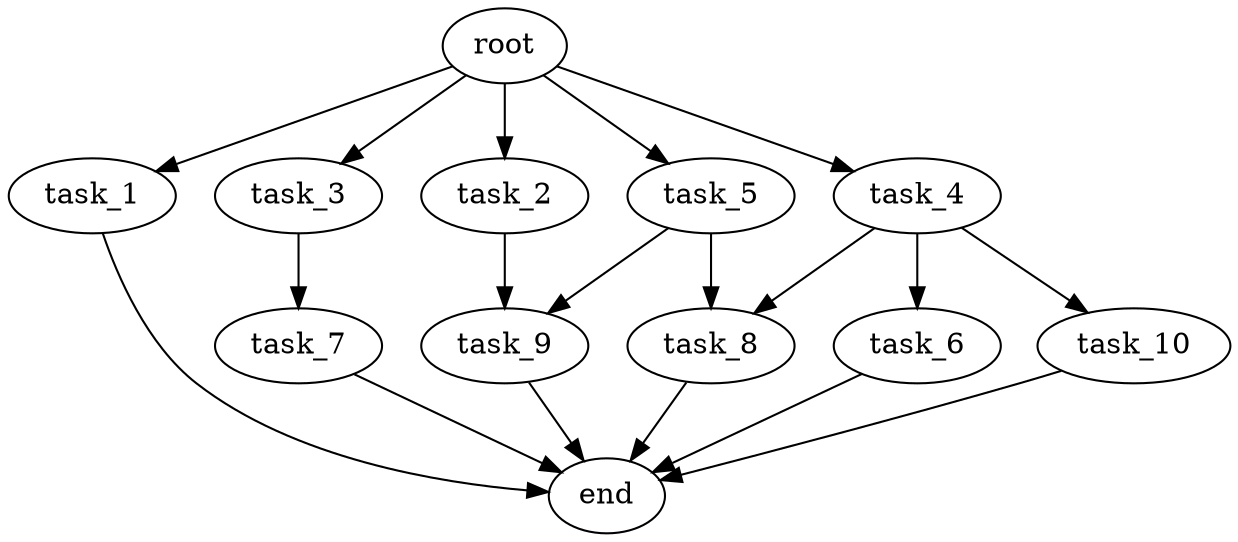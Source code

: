 digraph G {
  root [size="0.000000e+00"];
  task_1 [size="6.333727e+09"];
  task_2 [size="2.420970e+09"];
  task_3 [size="6.586971e+09"];
  task_4 [size="7.152649e+09"];
  task_5 [size="7.890979e+09"];
  task_6 [size="7.405774e+08"];
  task_7 [size="9.907015e+09"];
  task_8 [size="4.792868e+09"];
  task_9 [size="4.008650e+09"];
  task_10 [size="5.066620e+09"];
  end [size="0.000000e+00"];

  root -> task_1 [size="1.000000e-12"];
  root -> task_2 [size="1.000000e-12"];
  root -> task_3 [size="1.000000e-12"];
  root -> task_4 [size="1.000000e-12"];
  root -> task_5 [size="1.000000e-12"];
  task_1 -> end [size="1.000000e-12"];
  task_2 -> task_9 [size="2.004325e+08"];
  task_3 -> task_7 [size="9.907015e+08"];
  task_4 -> task_6 [size="7.405774e+07"];
  task_4 -> task_8 [size="2.396434e+08"];
  task_4 -> task_10 [size="5.066620e+08"];
  task_5 -> task_8 [size="2.396434e+08"];
  task_5 -> task_9 [size="2.004325e+08"];
  task_6 -> end [size="1.000000e-12"];
  task_7 -> end [size="1.000000e-12"];
  task_8 -> end [size="1.000000e-12"];
  task_9 -> end [size="1.000000e-12"];
  task_10 -> end [size="1.000000e-12"];
}
